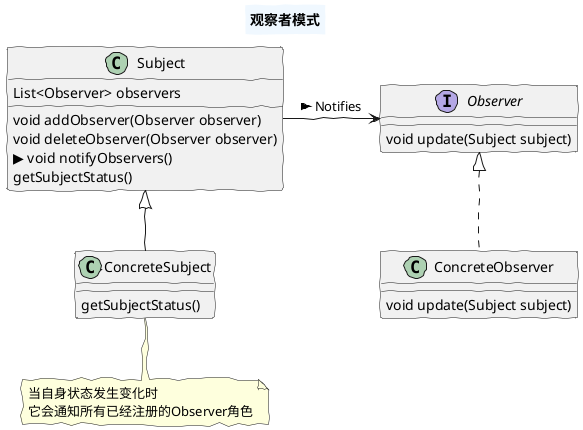 @startuml

skinparam handwritten true
skinparam titleBorderThickness 2
skinparam titleBackgroundColor AliceBlue

title
    观察者模式
end title

class Subject{

    List<Observer> observers

    void addObserver(Observer observer)
    void deleteObserver(Observer observer)
    ▶ void notifyObservers()
    getSubjectStatus()

}

class ConcreteSubject extends Subject{

    getSubjectStatus()

}

Subject -right-> Observer : Notifies >

interface Observer{
    void update(Subject subject)
}

class ConcreteObserver implements Observer{
    void update(Subject subject)
}

note bottom of ConcreteSubject
    当自身状态发生变化时
    它会通知所有已经注册的Observer角色
end note

@enduml